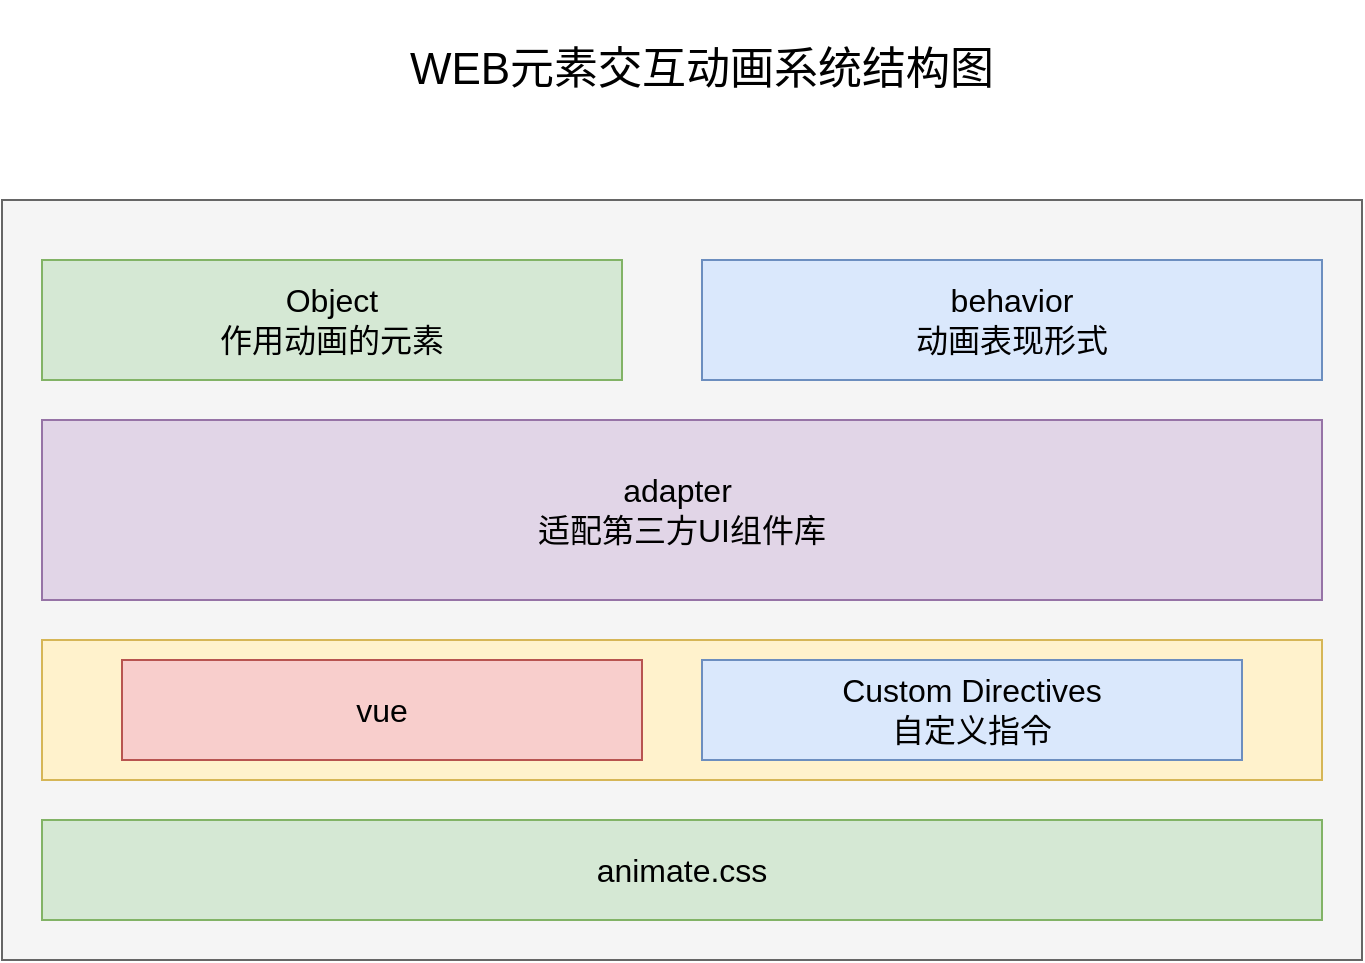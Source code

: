 <mxfile version="14.1.8" type="github">
  <diagram id="6jLpbE4ZbHyYhA1-_Lg1" name="Page-1">
    <mxGraphModel dx="382" dy="439" grid="1" gridSize="10" guides="1" tooltips="1" connect="1" arrows="1" fold="1" page="1" pageScale="1" pageWidth="827" pageHeight="1169" math="0" shadow="0">
      <root>
        <mxCell id="0" />
        <mxCell id="1" parent="0" />
        <mxCell id="ESVv2EAXzNbeV4ChciWU-7" value="" style="rounded=0;whiteSpace=wrap;html=1;fillColor=#f5f5f5;strokeColor=#666666;fontColor=#333333;" vertex="1" parent="1">
          <mxGeometry x="40" y="160" width="680" height="380" as="geometry" />
        </mxCell>
        <mxCell id="ESVv2EAXzNbeV4ChciWU-2" value="" style="rounded=0;whiteSpace=wrap;html=1;fillColor=#fff2cc;strokeColor=#d6b656;" vertex="1" parent="1">
          <mxGeometry x="60" y="380" width="640" height="70" as="geometry" />
        </mxCell>
        <mxCell id="ESVv2EAXzNbeV4ChciWU-3" value="&lt;font style=&quot;font-size: 16px&quot;&gt;Custom Directives&lt;br&gt;自定义指令&lt;/font&gt;" style="rounded=0;whiteSpace=wrap;html=1;fillColor=#dae8fc;strokeColor=#6c8ebf;" vertex="1" parent="1">
          <mxGeometry x="390" y="390" width="270" height="50" as="geometry" />
        </mxCell>
        <mxCell id="ESVv2EAXzNbeV4ChciWU-4" value="&lt;font style=&quot;font-size: 16px&quot;&gt;vue&lt;/font&gt;" style="rounded=0;whiteSpace=wrap;html=1;fillColor=#f8cecc;strokeColor=#b85450;" vertex="1" parent="1">
          <mxGeometry x="100" y="390" width="260" height="50" as="geometry" />
        </mxCell>
        <mxCell id="ESVv2EAXzNbeV4ChciWU-5" value="&lt;font style=&quot;font-size: 16px&quot;&gt;animate.css&lt;/font&gt;" style="rounded=0;whiteSpace=wrap;html=1;fillColor=#d5e8d4;strokeColor=#82b366;" vertex="1" parent="1">
          <mxGeometry x="60" y="470" width="640" height="50" as="geometry" />
        </mxCell>
        <mxCell id="ESVv2EAXzNbeV4ChciWU-9" value="&lt;font style=&quot;font-size: 22px&quot;&gt;WEB元素交互动画系统结构图&lt;/font&gt;" style="text;html=1;strokeColor=none;fillColor=none;align=center;verticalAlign=middle;whiteSpace=wrap;rounded=0;" vertex="1" parent="1">
          <mxGeometry x="220" y="60" width="340" height="70" as="geometry" />
        </mxCell>
        <mxCell id="ESVv2EAXzNbeV4ChciWU-10" value="&lt;font style=&quot;font-size: 16px&quot;&gt;Object&lt;br&gt;作用动画的元素&lt;/font&gt;" style="rounded=0;whiteSpace=wrap;html=1;fillColor=#d5e8d4;strokeColor=#82b366;" vertex="1" parent="1">
          <mxGeometry x="60" y="190" width="290" height="60" as="geometry" />
        </mxCell>
        <mxCell id="ESVv2EAXzNbeV4ChciWU-11" value="&lt;font style=&quot;font-size: 16px&quot;&gt;behavior&lt;br&gt;动画表现形式&lt;/font&gt;" style="rounded=0;whiteSpace=wrap;html=1;fillColor=#dae8fc;strokeColor=#6c8ebf;" vertex="1" parent="1">
          <mxGeometry x="390" y="190" width="310" height="60" as="geometry" />
        </mxCell>
        <mxCell id="ESVv2EAXzNbeV4ChciWU-20" value="&lt;font style=&quot;font-size: 16px&quot;&gt;adapter&amp;nbsp;&lt;br&gt;适配第三方UI组件库&lt;/font&gt;" style="rounded=0;whiteSpace=wrap;html=1;fillColor=#e1d5e7;strokeColor=#9673a6;" vertex="1" parent="1">
          <mxGeometry x="60" y="270" width="640" height="90" as="geometry" />
        </mxCell>
      </root>
    </mxGraphModel>
  </diagram>
</mxfile>
